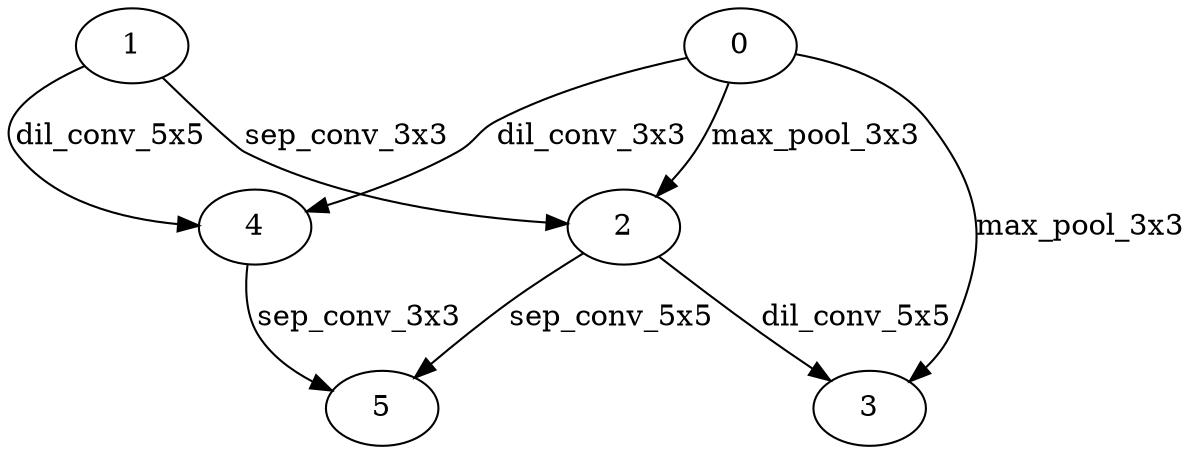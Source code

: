 digraph normal_cell_7 {
	1 -> 2 [label=sep_conv_3x3]
	0 -> 2 [label=max_pool_3x3]
	2 -> 3 [label=dil_conv_5x5]
	0 -> 3 [label=max_pool_3x3]
	0 -> 4 [label=dil_conv_3x3]
	1 -> 4 [label=dil_conv_5x5]
	4 -> 5 [label=sep_conv_3x3]
	2 -> 5 [label=sep_conv_5x5]
}
